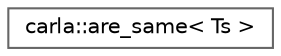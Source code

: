 digraph "类继承关系图"
{
 // INTERACTIVE_SVG=YES
 // LATEX_PDF_SIZE
  bgcolor="transparent";
  edge [fontname=Helvetica,fontsize=10,labelfontname=Helvetica,labelfontsize=10];
  node [fontname=Helvetica,fontsize=10,shape=box,height=0.2,width=0.4];
  rankdir="LR";
  Node0 [id="Node000000",label="carla::are_same\< Ts \>",height=0.2,width=0.4,color="grey40", fillcolor="white", style="filled",URL="$dc/dcd/structcarla_1_1are__same.html",tooltip=" "];
}
